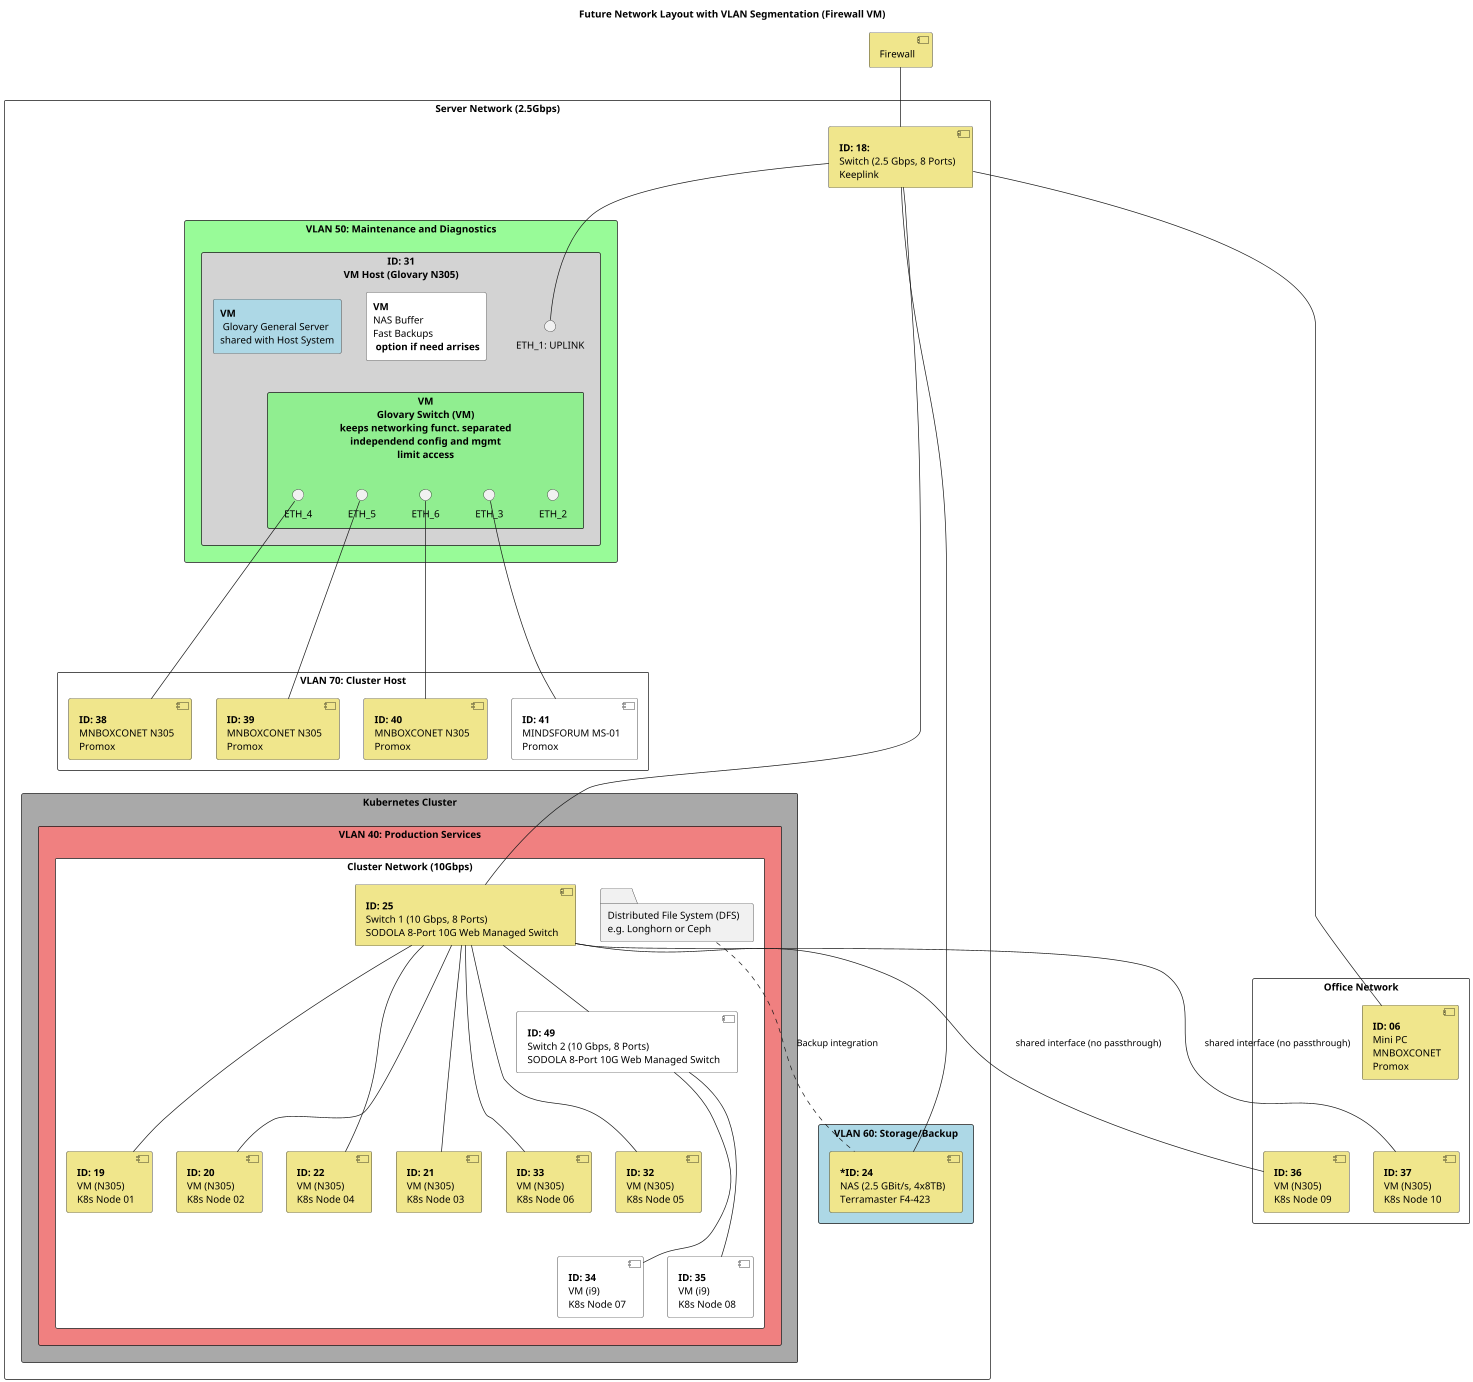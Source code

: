 @startuml
title Future Network Layout with VLAN Segmentation (Firewall VM)

skinparam maxWidth 2000
skinparam maxHeight 900
scale 0.7

skinparam component {
    BackgroundColor Khaki
    BorderColor Black
    FontColor Black
}

[Firewall]

rectangle "Office Network" as OfficeNet {
        		[**ID: 06**\nMini PC\nMNBOXCONET\nPromox] as PC_MNBOX
        		[**ID: 36**\nVM (N305)\nK8s Node 09] as Cluster_Node_09
        		[**ID: 37**\nVM (N305)\nK8s Node 10] as Cluster_Node_10
} 

rectangle "Server Network (2.5Gbps)" as ServerNet {
    [**ID: 18:**\nSwitch (2.5 Gbps, 8 Ports)\nKeeplink] as SWITCH_SERVERS

     rectangle "VLAN 60: Storage/Backup" as VLAN60 #LightBlue {
        [***ID: 24**\nNAS (2.5 GBit/s, 4x8TB)\nTerramaster F4-423] as NAS_Storage
     }

     rectangle "VLAN 50: Maintenance and Diagnostics" as VLAN50 #PaleGreen {
        rectangle "**ID: 31**\nVM Host (Glovary N305)" as VM_HOST #LightGrey {
        	rectangle "**VM**\nNAS Buffer\nFast Backups\n **option if need arrises**" as VM_NAS #White {
		}	
        	rectangle "**VM**\n Glovary General Server\nshared with Host System" as VM_GENERAL #LightBlue {
		}
        	rectangle "**VM**\nGlovary Switch (VM)\nkeeps networking funct. separated\nindependend config and mgmt\nlimit access" as VM_SWITCH #LightGreen {
			circle "ETH_2" as E2	
			circle "ETH_3" as E3
			circle "ETH_4" as E4
			circle "ETH_5" as E5
			circle "ETH_6" as E6
			
}
                
		circle "ETH_1: UPLINK" as E1

                E1 -[hidden]- E2
                E1 -[hidden]- E3
                E1 -[hidden]- E4
                E1 -[hidden]- E5
                E1 -[hidden]- E6
 
	}


    }

    rectangle "VLAN 70: Cluster Host" as HOST {
        [**ID: 38**\nMNBOXCONET N305\nPromox]	as Cluster_Host_1
        [**ID: 39**\nMNBOXCONET N305\nPromox]	as Cluster_Host_2
        [**ID: 40**\nMNBOXCONET N305\nPromox]	as Cluster_Host_3
        [**ID: 41**\nMINDSFORUM MS-01\nPromox]	as Cluster_Host_4 #White
    }

    rectangle "Kubernetes Cluster" as K8s #Darkgrey {
	    rectangle "VLAN 40: Production Services" as VLAN40 #LightCoral {
		rectangle "Cluster Network (10Gbps)" as ClusterNet #White {
    			folder "Distributed File System (DFS)\ne.g. Longhorn or Ceph" as DFS
        		[**ID: 25**\nSwitch 1 (10 Gbps, 8 Ports)\nSODOLA 8-Port 10G Web Managed Switch] as SWITCH_CLUSTER
        		[**ID: 49**\nSwitch 2 (10 Gbps, 8 Ports)\nSODOLA 8-Port 10G Web Managed Switch] as SWITCH_CLUSTER2 #White
        		[**ID: 19**\nVM (N305)\nK8s Node 01] as Cluster_Node_01
        		[**ID: 20**\nVM (N305)\nK8s Node 02] as Cluster_Node_02
        		[**ID: 21**\nVM (N305)\nK8s Node 03] as Cluster_Node_03
        		[**ID: 22**\nVM (N305)\nK8s Node 04] as Cluster_Node_04
         		[**ID: 32**\nVM (N305)\nK8s Node 05] as Cluster_Node_05
        		[**ID: 33**\nVM (N305)\nK8s Node 06] as Cluster_Node_06
        		[**ID: 34**\nVM (i9)\nK8s Node 07] as Cluster_Node_07 #White
        		[**ID: 35**\nVM (i9)\nK8s Node 08] as Cluster_Node_08 #White
		}
    	  }
     }
}
SWITCH_SERVERS -- SWITCH_CLUSTER
SWITCH_CLUSTER -- SWITCH_CLUSTER2
SWITCH_SERVERS -- E1 
SWITCH_SERVERS -- NAS_Storage 
SWITCH_SERVERS -- PC_MNBOX 
E4 -- Cluster_Host_1
E5 -- Cluster_Host_2
E6 -- Cluster_Host_3
E3 ---- Cluster_Host_4

SWITCH_CLUSTER --- Cluster_Node_01
SWITCH_CLUSTER --- Cluster_Node_02
SWITCH_CLUSTER --- Cluster_Node_03
SWITCH_CLUSTER --- Cluster_Node_04
SWITCH_CLUSTER --- Cluster_Node_05
SWITCH_CLUSTER --- Cluster_Node_06
SWITCH_CLUSTER2 --- Cluster_Node_07
SWITCH_CLUSTER2 --- Cluster_Node_08
SWITCH_CLUSTER --- Cluster_Node_09 : shared interface (no passthrough)
SWITCH_CLUSTER --- Cluster_Node_10 : shared interface (no passthrough)

Firewall -- SWITCH_SERVERS

DFS ... NAS_Storage: Backup integration

Cluster_Host_1 ..[hidden].. Cluster_Node_01
Cluster_Host_1 ..[hidden].. Cluster_Node_02 
Cluster_Host_2 ..[hidden].. Cluster_Node_03 
Cluster_Host_2 ..[hidden].. Cluster_Node_04 
Cluster_Host_3 ..[hidden].. Cluster_Node_05
Cluster_Host_3 ..[hidden].. Cluster_Node_06 
Cluster_Host_4 ..[hidden].. Cluster_Node_07 
Cluster_Host_4 ..[hidden].. Cluster_Node_08
PC_MNBOX .[hidden]. Cluster_Node_09 : VM
PC_MNBOX .[hidden]. Cluster_Node_10 : VM

@enduml

